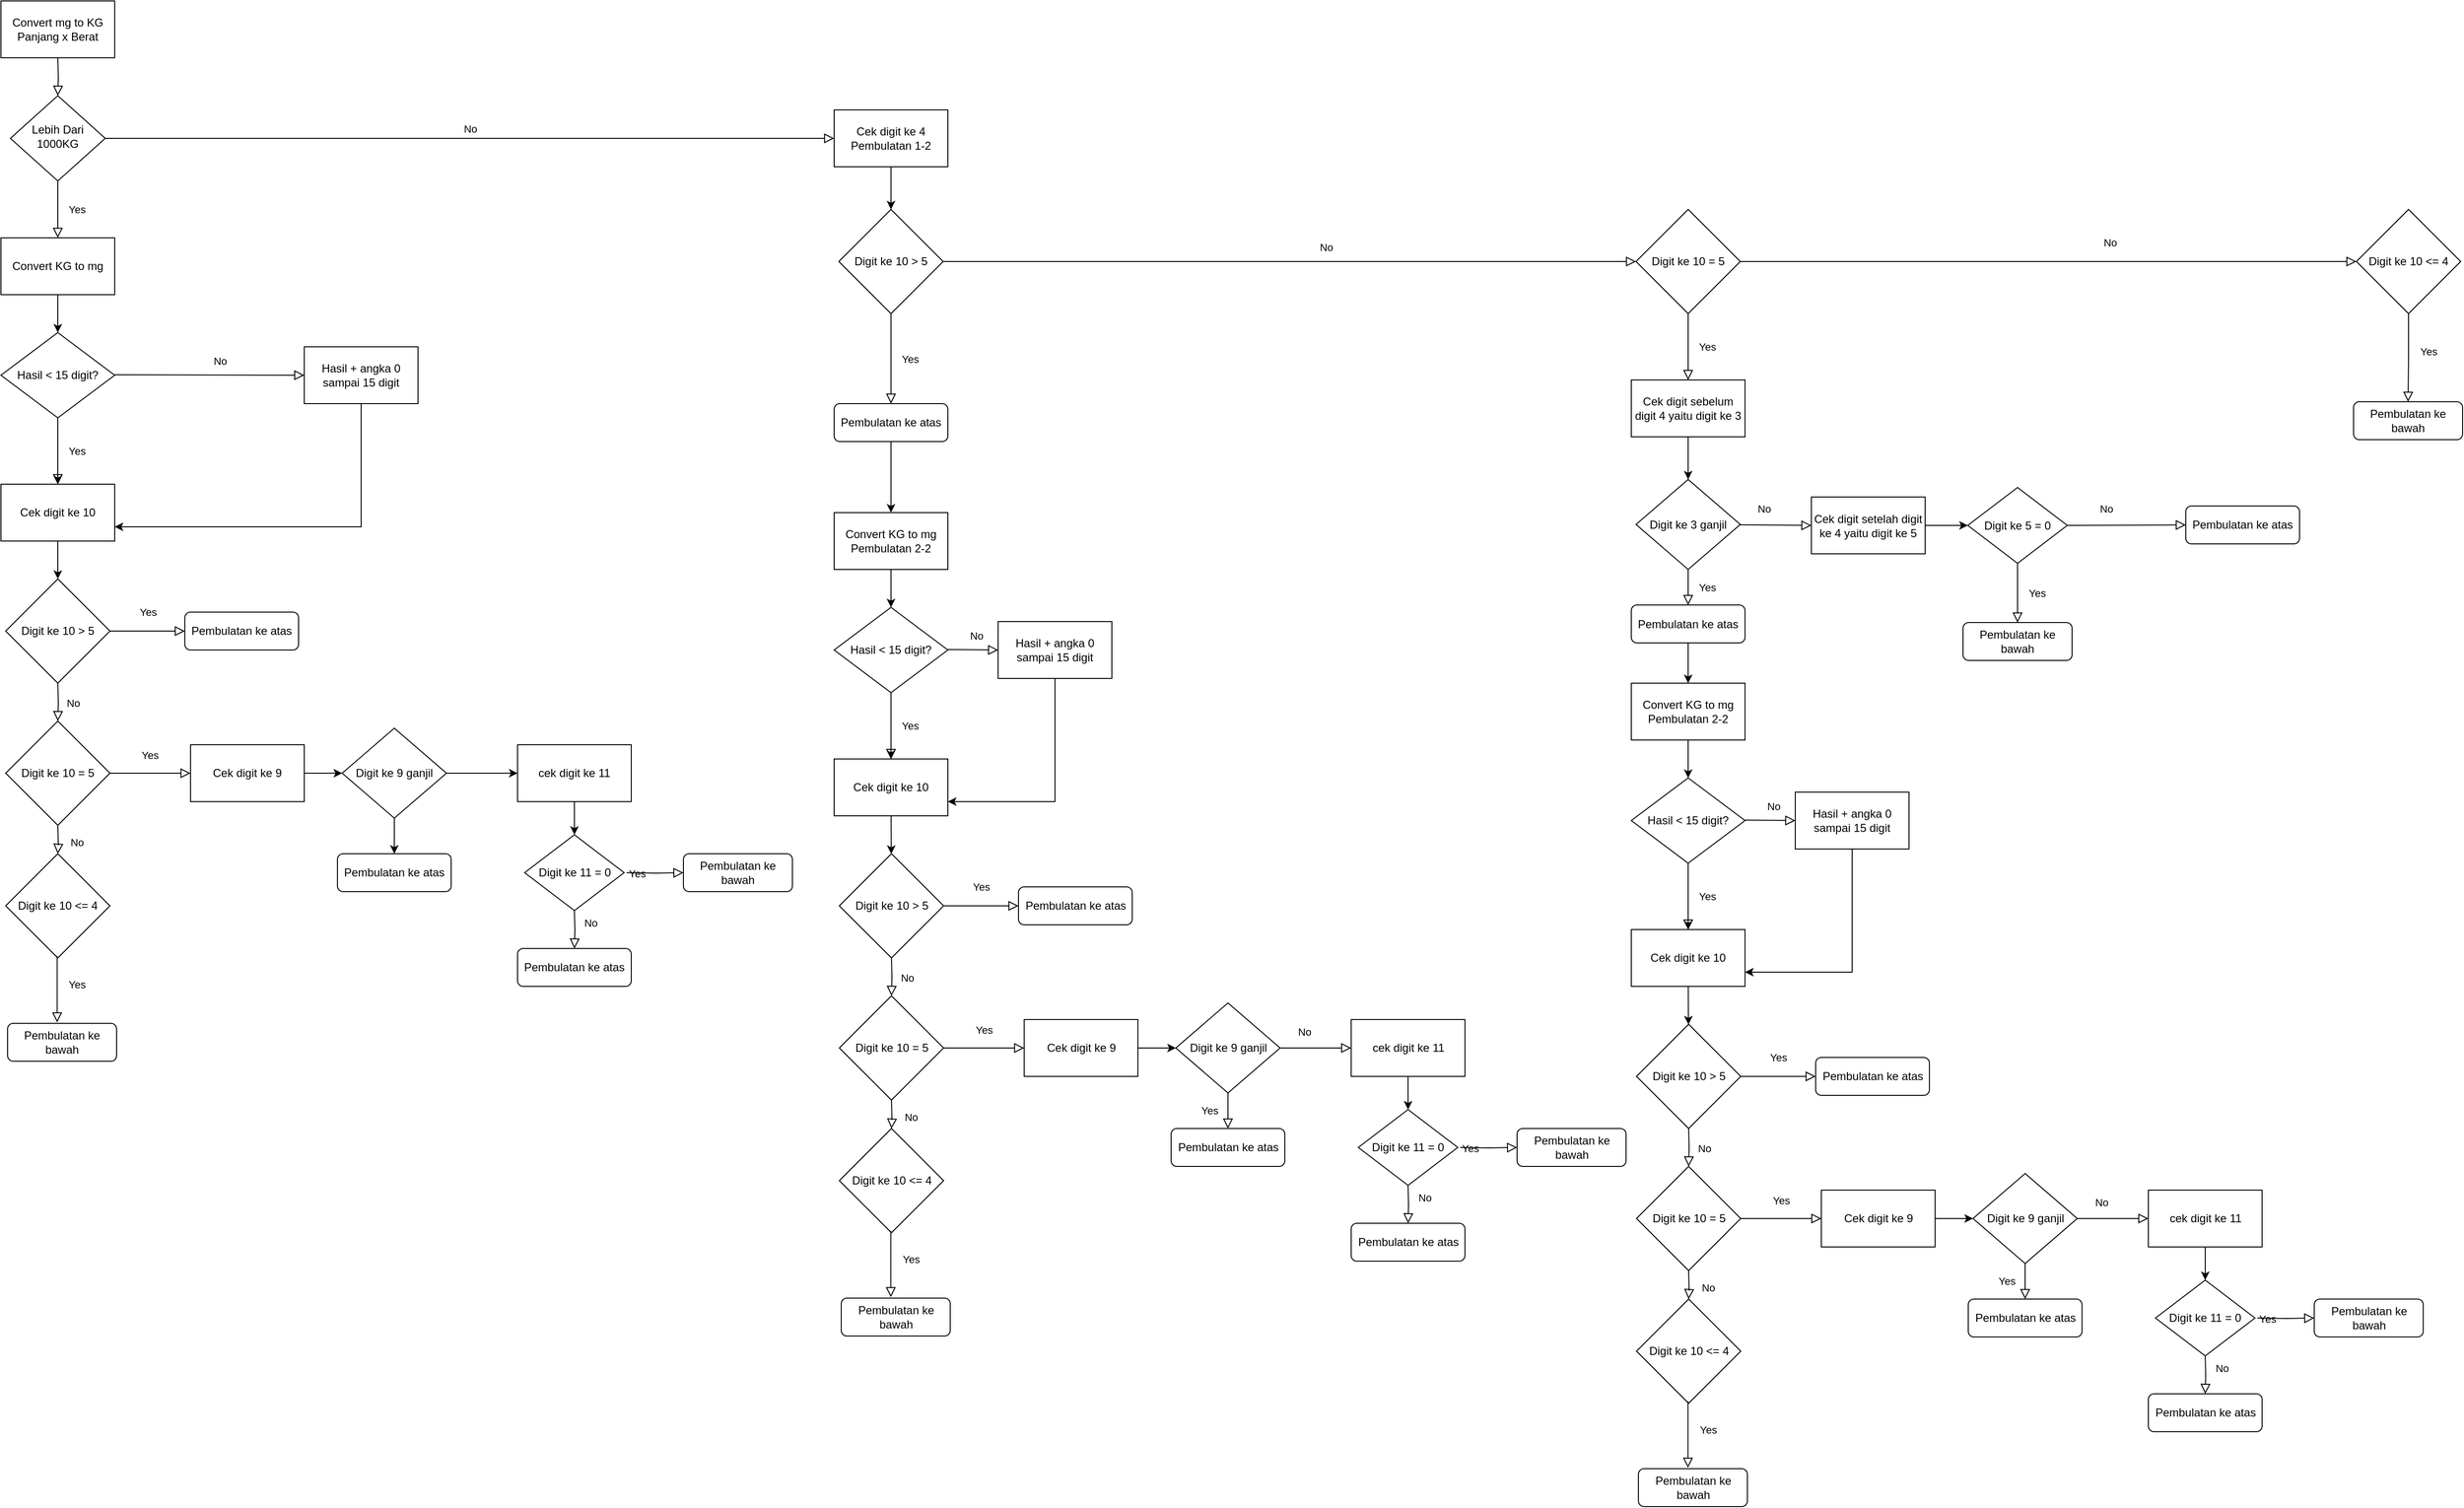 <mxfile version="20.8.3" type="github">
  <diagram id="C5RBs43oDa-KdzZeNtuy" name="Page-1">
    <mxGraphModel dx="1767" dy="686" grid="1" gridSize="10" guides="1" tooltips="1" connect="1" arrows="1" fold="1" page="1" pageScale="1" pageWidth="827" pageHeight="1169" math="0" shadow="0">
      <root>
        <mxCell id="WIyWlLk6GJQsqaUBKTNV-0" />
        <mxCell id="WIyWlLk6GJQsqaUBKTNV-1" parent="WIyWlLk6GJQsqaUBKTNV-0" />
        <mxCell id="WIyWlLk6GJQsqaUBKTNV-2" value="" style="rounded=0;html=1;jettySize=auto;orthogonalLoop=1;fontSize=11;endArrow=block;endFill=0;endSize=8;strokeWidth=1;shadow=0;labelBackgroundColor=none;edgeStyle=orthogonalEdgeStyle;" parent="WIyWlLk6GJQsqaUBKTNV-1" target="WIyWlLk6GJQsqaUBKTNV-6" edge="1">
          <mxGeometry relative="1" as="geometry">
            <mxPoint x="60" y="140" as="sourcePoint" />
          </mxGeometry>
        </mxCell>
        <mxCell id="WIyWlLk6GJQsqaUBKTNV-4" value="Yes" style="rounded=0;html=1;jettySize=auto;orthogonalLoop=1;fontSize=11;endArrow=block;endFill=0;endSize=8;strokeWidth=1;shadow=0;labelBackgroundColor=none;edgeStyle=orthogonalEdgeStyle;" parent="WIyWlLk6GJQsqaUBKTNV-1" source="WIyWlLk6GJQsqaUBKTNV-6" edge="1">
          <mxGeometry y="20" relative="1" as="geometry">
            <mxPoint as="offset" />
            <mxPoint x="60" y="330" as="targetPoint" />
          </mxGeometry>
        </mxCell>
        <mxCell id="WIyWlLk6GJQsqaUBKTNV-5" value="No" style="edgeStyle=orthogonalEdgeStyle;rounded=0;html=1;jettySize=auto;orthogonalLoop=1;fontSize=11;endArrow=block;endFill=0;endSize=8;strokeWidth=1;shadow=0;labelBackgroundColor=none;entryX=0;entryY=0.5;entryDx=0;entryDy=0;" parent="WIyWlLk6GJQsqaUBKTNV-1" source="WIyWlLk6GJQsqaUBKTNV-6" target="S4tk1vwkPnhRa-5dBJaB-56" edge="1">
          <mxGeometry y="10" relative="1" as="geometry">
            <mxPoint as="offset" />
            <mxPoint x="740" y="225" as="targetPoint" />
          </mxGeometry>
        </mxCell>
        <mxCell id="WIyWlLk6GJQsqaUBKTNV-6" value="Lebih Dari 1000KG&lt;br&gt;" style="rhombus;whiteSpace=wrap;html=1;shadow=0;fontFamily=Helvetica;fontSize=12;align=center;strokeWidth=1;spacing=6;spacingTop=-4;" parent="WIyWlLk6GJQsqaUBKTNV-1" vertex="1">
          <mxGeometry x="10" y="180" width="100" height="90" as="geometry" />
        </mxCell>
        <mxCell id="S4tk1vwkPnhRa-5dBJaB-2" value="Convert mg to KG Panjang x Berat" style="rounded=0;whiteSpace=wrap;html=1;" vertex="1" parent="WIyWlLk6GJQsqaUBKTNV-1">
          <mxGeometry y="80" width="120" height="60" as="geometry" />
        </mxCell>
        <mxCell id="S4tk1vwkPnhRa-5dBJaB-7" style="edgeStyle=orthogonalEdgeStyle;rounded=0;orthogonalLoop=1;jettySize=auto;html=1;entryX=0.5;entryY=0;entryDx=0;entryDy=0;" edge="1" parent="WIyWlLk6GJQsqaUBKTNV-1" source="S4tk1vwkPnhRa-5dBJaB-3" target="S4tk1vwkPnhRa-5dBJaB-4">
          <mxGeometry relative="1" as="geometry" />
        </mxCell>
        <mxCell id="S4tk1vwkPnhRa-5dBJaB-3" value="Convert KG to mg" style="rounded=0;whiteSpace=wrap;html=1;" vertex="1" parent="WIyWlLk6GJQsqaUBKTNV-1">
          <mxGeometry y="330" width="120" height="60" as="geometry" />
        </mxCell>
        <mxCell id="S4tk1vwkPnhRa-5dBJaB-9" style="edgeStyle=orthogonalEdgeStyle;rounded=0;orthogonalLoop=1;jettySize=auto;html=1;" edge="1" parent="WIyWlLk6GJQsqaUBKTNV-1" source="S4tk1vwkPnhRa-5dBJaB-4">
          <mxGeometry relative="1" as="geometry">
            <mxPoint x="60" y="590" as="targetPoint" />
          </mxGeometry>
        </mxCell>
        <mxCell id="S4tk1vwkPnhRa-5dBJaB-4" value="Hasil &amp;lt; 15 digit?" style="rhombus;whiteSpace=wrap;html=1;" vertex="1" parent="WIyWlLk6GJQsqaUBKTNV-1">
          <mxGeometry y="430" width="120" height="90" as="geometry" />
        </mxCell>
        <mxCell id="S4tk1vwkPnhRa-5dBJaB-12" style="edgeStyle=orthogonalEdgeStyle;rounded=0;orthogonalLoop=1;jettySize=auto;html=1;entryX=1;entryY=0.75;entryDx=0;entryDy=0;" edge="1" parent="WIyWlLk6GJQsqaUBKTNV-1" source="S4tk1vwkPnhRa-5dBJaB-10" target="S4tk1vwkPnhRa-5dBJaB-11">
          <mxGeometry relative="1" as="geometry">
            <Array as="points">
              <mxPoint x="380" y="635" />
            </Array>
          </mxGeometry>
        </mxCell>
        <mxCell id="S4tk1vwkPnhRa-5dBJaB-10" value="Hasil + angka 0 sampai 15 digit" style="rounded=0;whiteSpace=wrap;html=1;" vertex="1" parent="WIyWlLk6GJQsqaUBKTNV-1">
          <mxGeometry x="320" y="445" width="120" height="60" as="geometry" />
        </mxCell>
        <mxCell id="S4tk1vwkPnhRa-5dBJaB-20" style="edgeStyle=orthogonalEdgeStyle;rounded=0;orthogonalLoop=1;jettySize=auto;html=1;" edge="1" parent="WIyWlLk6GJQsqaUBKTNV-1" source="S4tk1vwkPnhRa-5dBJaB-11" target="S4tk1vwkPnhRa-5dBJaB-18">
          <mxGeometry relative="1" as="geometry" />
        </mxCell>
        <mxCell id="S4tk1vwkPnhRa-5dBJaB-11" value="Cek digit ke 10" style="rounded=0;whiteSpace=wrap;html=1;" vertex="1" parent="WIyWlLk6GJQsqaUBKTNV-1">
          <mxGeometry y="590" width="120" height="60" as="geometry" />
        </mxCell>
        <mxCell id="S4tk1vwkPnhRa-5dBJaB-14" value="No" style="edgeStyle=orthogonalEdgeStyle;rounded=0;html=1;jettySize=auto;orthogonalLoop=1;fontSize=11;endArrow=block;endFill=0;endSize=8;strokeWidth=1;shadow=0;labelBackgroundColor=none;entryX=0;entryY=0.5;entryDx=0;entryDy=0;" edge="1" parent="WIyWlLk6GJQsqaUBKTNV-1" target="S4tk1vwkPnhRa-5dBJaB-10">
          <mxGeometry x="0.102" y="15" relative="1" as="geometry">
            <mxPoint x="1" as="offset" />
            <mxPoint x="120" y="474.5" as="sourcePoint" />
            <mxPoint x="310" y="474.5" as="targetPoint" />
          </mxGeometry>
        </mxCell>
        <mxCell id="S4tk1vwkPnhRa-5dBJaB-15" value="Yes" style="rounded=0;html=1;jettySize=auto;orthogonalLoop=1;fontSize=11;endArrow=block;endFill=0;endSize=8;strokeWidth=1;shadow=0;labelBackgroundColor=none;edgeStyle=orthogonalEdgeStyle;" edge="1" parent="WIyWlLk6GJQsqaUBKTNV-1" source="S4tk1vwkPnhRa-5dBJaB-4" target="S4tk1vwkPnhRa-5dBJaB-11">
          <mxGeometry y="20" relative="1" as="geometry">
            <mxPoint as="offset" />
            <mxPoint x="70" y="280" as="sourcePoint" />
            <mxPoint x="70" y="340" as="targetPoint" />
          </mxGeometry>
        </mxCell>
        <mxCell id="S4tk1vwkPnhRa-5dBJaB-17" value="Digit ke 10 = 5" style="rhombus;whiteSpace=wrap;html=1;" vertex="1" parent="WIyWlLk6GJQsqaUBKTNV-1">
          <mxGeometry x="5" y="840" width="110" height="110" as="geometry" />
        </mxCell>
        <mxCell id="S4tk1vwkPnhRa-5dBJaB-18" value="Digit ke 10 &amp;gt; 5" style="rhombus;whiteSpace=wrap;html=1;" vertex="1" parent="WIyWlLk6GJQsqaUBKTNV-1">
          <mxGeometry x="5" y="690" width="110" height="110" as="geometry" />
        </mxCell>
        <mxCell id="S4tk1vwkPnhRa-5dBJaB-19" value="&lt;span style=&quot;font-weight: 400;&quot;&gt;Digit ke 10 &amp;lt;= 4&lt;/span&gt;" style="rhombus;whiteSpace=wrap;html=1;fontStyle=1" vertex="1" parent="WIyWlLk6GJQsqaUBKTNV-1">
          <mxGeometry x="5" y="980" width="110" height="110" as="geometry" />
        </mxCell>
        <mxCell id="S4tk1vwkPnhRa-5dBJaB-28" value="No" style="edgeStyle=orthogonalEdgeStyle;rounded=0;html=1;jettySize=auto;orthogonalLoop=1;fontSize=11;endArrow=block;endFill=0;endSize=8;strokeWidth=1;shadow=0;labelBackgroundColor=none;" edge="1" parent="WIyWlLk6GJQsqaUBKTNV-1" target="S4tk1vwkPnhRa-5dBJaB-17">
          <mxGeometry x="0.102" y="15" relative="1" as="geometry">
            <mxPoint x="1" as="offset" />
            <mxPoint x="60" y="799.5" as="sourcePoint" />
            <mxPoint x="260" y="800" as="targetPoint" />
          </mxGeometry>
        </mxCell>
        <mxCell id="S4tk1vwkPnhRa-5dBJaB-29" value="No" style="edgeStyle=orthogonalEdgeStyle;rounded=0;html=1;jettySize=auto;orthogonalLoop=1;fontSize=11;endArrow=block;endFill=0;endSize=8;strokeWidth=1;shadow=0;labelBackgroundColor=none;" edge="1" parent="WIyWlLk6GJQsqaUBKTNV-1" target="S4tk1vwkPnhRa-5dBJaB-19">
          <mxGeometry x="0.2" y="20" relative="1" as="geometry">
            <mxPoint as="offset" />
            <mxPoint x="60" y="950" as="sourcePoint" />
            <mxPoint x="70" y="850" as="targetPoint" />
          </mxGeometry>
        </mxCell>
        <mxCell id="S4tk1vwkPnhRa-5dBJaB-30" value="Yes" style="rounded=0;html=1;jettySize=auto;orthogonalLoop=1;fontSize=11;endArrow=block;endFill=0;endSize=8;strokeWidth=1;shadow=0;labelBackgroundColor=none;edgeStyle=orthogonalEdgeStyle;exitX=1;exitY=0.5;exitDx=0;exitDy=0;entryX=0;entryY=0.5;entryDx=0;entryDy=0;" edge="1" parent="WIyWlLk6GJQsqaUBKTNV-1" source="S4tk1vwkPnhRa-5dBJaB-18" target="S4tk1vwkPnhRa-5dBJaB-31">
          <mxGeometry y="20" relative="1" as="geometry">
            <mxPoint as="offset" />
            <mxPoint x="120" y="560" as="sourcePoint" />
            <mxPoint x="190" y="745" as="targetPoint" />
          </mxGeometry>
        </mxCell>
        <mxCell id="S4tk1vwkPnhRa-5dBJaB-31" value="Pembulatan ke atas" style="rounded=1;whiteSpace=wrap;html=1;fontSize=12;glass=0;strokeWidth=1;shadow=0;" vertex="1" parent="WIyWlLk6GJQsqaUBKTNV-1">
          <mxGeometry x="194" y="725" width="120" height="40" as="geometry" />
        </mxCell>
        <mxCell id="S4tk1vwkPnhRa-5dBJaB-33" value="Yes" style="rounded=0;html=1;jettySize=auto;orthogonalLoop=1;fontSize=11;endArrow=block;endFill=0;endSize=8;strokeWidth=1;shadow=0;labelBackgroundColor=none;edgeStyle=orthogonalEdgeStyle;exitX=1;exitY=0.5;exitDx=0;exitDy=0;" edge="1" parent="WIyWlLk6GJQsqaUBKTNV-1" source="S4tk1vwkPnhRa-5dBJaB-17">
          <mxGeometry y="20" relative="1" as="geometry">
            <mxPoint as="offset" />
            <mxPoint x="125" y="755" as="sourcePoint" />
            <mxPoint x="200" y="895" as="targetPoint" />
          </mxGeometry>
        </mxCell>
        <mxCell id="S4tk1vwkPnhRa-5dBJaB-37" value="" style="edgeStyle=orthogonalEdgeStyle;curved=1;orthogonalLoop=1;jettySize=auto;html=1;strokeColor=default;" edge="1" parent="WIyWlLk6GJQsqaUBKTNV-1" source="S4tk1vwkPnhRa-5dBJaB-34" target="S4tk1vwkPnhRa-5dBJaB-35">
          <mxGeometry relative="1" as="geometry" />
        </mxCell>
        <mxCell id="S4tk1vwkPnhRa-5dBJaB-34" value="Cek digit ke 9" style="rounded=0;whiteSpace=wrap;html=1;" vertex="1" parent="WIyWlLk6GJQsqaUBKTNV-1">
          <mxGeometry x="200" y="865" width="120" height="60" as="geometry" />
        </mxCell>
        <mxCell id="S4tk1vwkPnhRa-5dBJaB-41" style="edgeStyle=orthogonalEdgeStyle;curved=1;orthogonalLoop=1;jettySize=auto;html=1;entryX=0.5;entryY=0;entryDx=0;entryDy=0;strokeColor=default;" edge="1" parent="WIyWlLk6GJQsqaUBKTNV-1" source="S4tk1vwkPnhRa-5dBJaB-35" target="S4tk1vwkPnhRa-5dBJaB-39">
          <mxGeometry relative="1" as="geometry" />
        </mxCell>
        <mxCell id="S4tk1vwkPnhRa-5dBJaB-43" value="" style="edgeStyle=orthogonalEdgeStyle;curved=1;orthogonalLoop=1;jettySize=auto;html=1;strokeColor=default;" edge="1" parent="WIyWlLk6GJQsqaUBKTNV-1" source="S4tk1vwkPnhRa-5dBJaB-35" target="S4tk1vwkPnhRa-5dBJaB-42">
          <mxGeometry relative="1" as="geometry" />
        </mxCell>
        <mxCell id="S4tk1vwkPnhRa-5dBJaB-35" value="Digit ke 9 ganjil" style="rhombus;whiteSpace=wrap;html=1;rounded=0;" vertex="1" parent="WIyWlLk6GJQsqaUBKTNV-1">
          <mxGeometry x="360" y="847.5" width="110" height="95" as="geometry" />
        </mxCell>
        <mxCell id="S4tk1vwkPnhRa-5dBJaB-39" value="Pembulatan ke atas" style="rounded=1;whiteSpace=wrap;html=1;fontSize=12;glass=0;strokeWidth=1;shadow=0;" vertex="1" parent="WIyWlLk6GJQsqaUBKTNV-1">
          <mxGeometry x="355" y="980" width="120" height="40" as="geometry" />
        </mxCell>
        <mxCell id="S4tk1vwkPnhRa-5dBJaB-45" value="" style="edgeStyle=orthogonalEdgeStyle;curved=1;orthogonalLoop=1;jettySize=auto;html=1;strokeColor=default;" edge="1" parent="WIyWlLk6GJQsqaUBKTNV-1" source="S4tk1vwkPnhRa-5dBJaB-42" target="S4tk1vwkPnhRa-5dBJaB-44">
          <mxGeometry relative="1" as="geometry" />
        </mxCell>
        <mxCell id="S4tk1vwkPnhRa-5dBJaB-42" value="cek digit ke 11" style="whiteSpace=wrap;html=1;rounded=0;" vertex="1" parent="WIyWlLk6GJQsqaUBKTNV-1">
          <mxGeometry x="545" y="865" width="120" height="60" as="geometry" />
        </mxCell>
        <mxCell id="S4tk1vwkPnhRa-5dBJaB-44" value="Digit ke 11 = 0" style="rhombus;whiteSpace=wrap;html=1;rounded=0;direction=south;" vertex="1" parent="WIyWlLk6GJQsqaUBKTNV-1">
          <mxGeometry x="552.5" y="960" width="105" height="80" as="geometry" />
        </mxCell>
        <mxCell id="S4tk1vwkPnhRa-5dBJaB-46" value="Pembulatan ke atas" style="rounded=1;whiteSpace=wrap;html=1;fontSize=12;glass=0;strokeWidth=1;shadow=0;" vertex="1" parent="WIyWlLk6GJQsqaUBKTNV-1">
          <mxGeometry x="545" y="1080" width="120" height="40" as="geometry" />
        </mxCell>
        <mxCell id="S4tk1vwkPnhRa-5dBJaB-48" value="Pembulatan ke bawah" style="rounded=1;whiteSpace=wrap;html=1;fontSize=12;glass=0;strokeWidth=1;shadow=0;" vertex="1" parent="WIyWlLk6GJQsqaUBKTNV-1">
          <mxGeometry x="720" y="980" width="115" height="40" as="geometry" />
        </mxCell>
        <mxCell id="S4tk1vwkPnhRa-5dBJaB-49" value="Yes" style="rounded=0;html=1;jettySize=auto;orthogonalLoop=1;fontSize=11;endArrow=block;endFill=0;endSize=8;strokeWidth=1;shadow=0;labelBackgroundColor=none;edgeStyle=orthogonalEdgeStyle;entryX=0;entryY=0.5;entryDx=0;entryDy=0;" edge="1" parent="WIyWlLk6GJQsqaUBKTNV-1" target="S4tk1vwkPnhRa-5dBJaB-48">
          <mxGeometry y="20" relative="1" as="geometry">
            <mxPoint as="offset" />
            <mxPoint x="660" y="1000" as="sourcePoint" />
            <mxPoint x="210.0" y="905" as="targetPoint" />
          </mxGeometry>
        </mxCell>
        <mxCell id="S4tk1vwkPnhRa-5dBJaB-51" value="No" style="edgeStyle=orthogonalEdgeStyle;rounded=0;html=1;jettySize=auto;orthogonalLoop=1;fontSize=11;endArrow=block;endFill=0;endSize=8;strokeWidth=1;shadow=0;labelBackgroundColor=none;entryX=0.5;entryY=0;entryDx=0;entryDy=0;" edge="1" parent="WIyWlLk6GJQsqaUBKTNV-1" target="S4tk1vwkPnhRa-5dBJaB-46">
          <mxGeometry x="-0.333" y="17" relative="1" as="geometry">
            <mxPoint as="offset" />
            <mxPoint x="605" y="1040" as="sourcePoint" />
            <mxPoint x="123" y="990" as="targetPoint" />
          </mxGeometry>
        </mxCell>
        <mxCell id="S4tk1vwkPnhRa-5dBJaB-52" value="Pembulatan ke bawah" style="rounded=1;whiteSpace=wrap;html=1;fontSize=12;glass=0;strokeWidth=1;shadow=0;" vertex="1" parent="WIyWlLk6GJQsqaUBKTNV-1">
          <mxGeometry x="7" y="1159" width="115" height="40" as="geometry" />
        </mxCell>
        <mxCell id="S4tk1vwkPnhRa-5dBJaB-53" value="Yes" style="rounded=0;html=1;jettySize=auto;orthogonalLoop=1;fontSize=11;endArrow=block;endFill=0;endSize=8;strokeWidth=1;shadow=0;labelBackgroundColor=none;edgeStyle=orthogonalEdgeStyle;" edge="1" parent="WIyWlLk6GJQsqaUBKTNV-1">
          <mxGeometry x="-0.143" y="21" relative="1" as="geometry">
            <mxPoint as="offset" />
            <mxPoint x="59.29" y="1088" as="sourcePoint" />
            <mxPoint x="59.29" y="1158" as="targetPoint" />
          </mxGeometry>
        </mxCell>
        <mxCell id="S4tk1vwkPnhRa-5dBJaB-80" value="" style="edgeStyle=orthogonalEdgeStyle;curved=1;orthogonalLoop=1;jettySize=auto;html=1;strokeColor=default;" edge="1" parent="WIyWlLk6GJQsqaUBKTNV-1" source="S4tk1vwkPnhRa-5dBJaB-56" target="S4tk1vwkPnhRa-5dBJaB-77">
          <mxGeometry relative="1" as="geometry" />
        </mxCell>
        <mxCell id="S4tk1vwkPnhRa-5dBJaB-56" value="Cek digit ke 4&lt;br&gt;Pembulatan 1-2" style="rounded=0;whiteSpace=wrap;html=1;" vertex="1" parent="WIyWlLk6GJQsqaUBKTNV-1">
          <mxGeometry x="879" y="195" width="120" height="60" as="geometry" />
        </mxCell>
        <mxCell id="S4tk1vwkPnhRa-5dBJaB-57" value="No" style="rounded=0;html=1;jettySize=auto;orthogonalLoop=1;fontSize=11;endArrow=block;endFill=0;endSize=8;strokeWidth=1;shadow=0;labelBackgroundColor=none;exitX=1;exitY=0.5;exitDx=0;exitDy=0;" edge="1" parent="WIyWlLk6GJQsqaUBKTNV-1" source="S4tk1vwkPnhRa-5dBJaB-77" target="S4tk1vwkPnhRa-5dBJaB-76">
          <mxGeometry x="0.102" y="15" relative="1" as="geometry">
            <mxPoint x="1" as="offset" />
            <mxPoint x="939.71" y="404.5" as="sourcePoint" />
            <mxPoint x="1292" y="270" as="targetPoint" />
          </mxGeometry>
        </mxCell>
        <mxCell id="S4tk1vwkPnhRa-5dBJaB-58" value="No" style="rounded=0;html=1;jettySize=auto;orthogonalLoop=1;fontSize=11;endArrow=block;endFill=0;endSize=8;strokeWidth=1;shadow=0;labelBackgroundColor=none;exitX=1;exitY=0.5;exitDx=0;exitDy=0;entryX=0;entryY=0.5;entryDx=0;entryDy=0;" edge="1" parent="WIyWlLk6GJQsqaUBKTNV-1" source="S4tk1vwkPnhRa-5dBJaB-76" target="S4tk1vwkPnhRa-5dBJaB-78">
          <mxGeometry x="0.2" y="20" relative="1" as="geometry">
            <mxPoint as="offset" />
            <mxPoint x="1780.71" y="405" as="sourcePoint" />
            <mxPoint x="2215" y="70" as="targetPoint" />
          </mxGeometry>
        </mxCell>
        <mxCell id="S4tk1vwkPnhRa-5dBJaB-59" value="Yes" style="rounded=0;html=1;jettySize=auto;orthogonalLoop=1;fontSize=11;endArrow=block;endFill=0;endSize=8;strokeWidth=1;shadow=0;labelBackgroundColor=none;exitX=0.5;exitY=1;exitDx=0;exitDy=0;" edge="1" parent="WIyWlLk6GJQsqaUBKTNV-1" target="S4tk1vwkPnhRa-5dBJaB-60" source="S4tk1vwkPnhRa-5dBJaB-77">
          <mxGeometry y="20" relative="1" as="geometry">
            <mxPoint as="offset" />
            <mxPoint x="994.71" y="355" as="sourcePoint" />
            <mxPoint x="882" y="525" as="targetPoint" />
          </mxGeometry>
        </mxCell>
        <mxCell id="S4tk1vwkPnhRa-5dBJaB-82" value="" style="orthogonalLoop=1;jettySize=auto;html=1;strokeColor=default;entryX=0.5;entryY=0;entryDx=0;entryDy=0;" edge="1" parent="WIyWlLk6GJQsqaUBKTNV-1" source="S4tk1vwkPnhRa-5dBJaB-60" target="S4tk1vwkPnhRa-5dBJaB-85">
          <mxGeometry relative="1" as="geometry">
            <mxPoint x="1083.14" y="480.5" as="targetPoint" />
          </mxGeometry>
        </mxCell>
        <mxCell id="S4tk1vwkPnhRa-5dBJaB-60" value="Pembulatan ke atas" style="rounded=1;whiteSpace=wrap;html=1;fontSize=12;glass=0;strokeWidth=1;shadow=0;" vertex="1" parent="WIyWlLk6GJQsqaUBKTNV-1">
          <mxGeometry x="879" y="505" width="120" height="40" as="geometry" />
        </mxCell>
        <mxCell id="S4tk1vwkPnhRa-5dBJaB-61" value="Yes" style="rounded=0;html=1;jettySize=auto;orthogonalLoop=1;fontSize=11;endArrow=block;endFill=0;endSize=8;strokeWidth=1;shadow=0;labelBackgroundColor=none;edgeStyle=orthogonalEdgeStyle;exitX=0.5;exitY=1;exitDx=0;exitDy=0;entryX=0.5;entryY=0;entryDx=0;entryDy=0;" edge="1" parent="WIyWlLk6GJQsqaUBKTNV-1" source="S4tk1vwkPnhRa-5dBJaB-76" target="S4tk1vwkPnhRa-5dBJaB-63">
          <mxGeometry y="20" relative="1" as="geometry">
            <mxPoint as="offset" />
            <mxPoint x="1835.71" y="355" as="sourcePoint" />
            <mxPoint x="1920.71" y="355" as="targetPoint" />
          </mxGeometry>
        </mxCell>
        <mxCell id="S4tk1vwkPnhRa-5dBJaB-62" value="" style="edgeStyle=orthogonalEdgeStyle;curved=1;orthogonalLoop=1;jettySize=auto;html=1;strokeColor=default;" edge="1" parent="WIyWlLk6GJQsqaUBKTNV-1" source="S4tk1vwkPnhRa-5dBJaB-63" target="S4tk1vwkPnhRa-5dBJaB-66">
          <mxGeometry relative="1" as="geometry" />
        </mxCell>
        <mxCell id="S4tk1vwkPnhRa-5dBJaB-63" value="Cek digit sebelum digit 4 yaitu digit ke 3" style="rounded=0;whiteSpace=wrap;html=1;" vertex="1" parent="WIyWlLk6GJQsqaUBKTNV-1">
          <mxGeometry x="1720" y="480" width="120" height="60" as="geometry" />
        </mxCell>
        <mxCell id="S4tk1vwkPnhRa-5dBJaB-66" value="Digit ke 3 ganjil" style="rhombus;whiteSpace=wrap;html=1;rounded=0;" vertex="1" parent="WIyWlLk6GJQsqaUBKTNV-1">
          <mxGeometry x="1725" y="585" width="110" height="95" as="geometry" />
        </mxCell>
        <mxCell id="S4tk1vwkPnhRa-5dBJaB-155" value="" style="edgeStyle=none;orthogonalLoop=1;jettySize=auto;html=1;strokeColor=default;" edge="1" parent="WIyWlLk6GJQsqaUBKTNV-1" source="S4tk1vwkPnhRa-5dBJaB-67" target="S4tk1vwkPnhRa-5dBJaB-123">
          <mxGeometry relative="1" as="geometry" />
        </mxCell>
        <mxCell id="S4tk1vwkPnhRa-5dBJaB-67" value="Pembulatan ke atas" style="rounded=1;whiteSpace=wrap;html=1;fontSize=12;glass=0;strokeWidth=1;shadow=0;" vertex="1" parent="WIyWlLk6GJQsqaUBKTNV-1">
          <mxGeometry x="1720" y="717.5" width="120" height="40" as="geometry" />
        </mxCell>
        <mxCell id="S4tk1vwkPnhRa-5dBJaB-68" value="" style="edgeStyle=orthogonalEdgeStyle;curved=1;orthogonalLoop=1;jettySize=auto;html=1;strokeColor=default;" edge="1" parent="WIyWlLk6GJQsqaUBKTNV-1" source="S4tk1vwkPnhRa-5dBJaB-69" target="S4tk1vwkPnhRa-5dBJaB-70">
          <mxGeometry relative="1" as="geometry" />
        </mxCell>
        <mxCell id="S4tk1vwkPnhRa-5dBJaB-69" value="Cek digit setelah digit ke 4 yaitu digit ke 5" style="whiteSpace=wrap;html=1;rounded=0;" vertex="1" parent="WIyWlLk6GJQsqaUBKTNV-1">
          <mxGeometry x="1910" y="603.5" width="120" height="60" as="geometry" />
        </mxCell>
        <mxCell id="S4tk1vwkPnhRa-5dBJaB-70" value="Digit ke 5 = 0" style="rhombus;whiteSpace=wrap;html=1;rounded=0;direction=south;" vertex="1" parent="WIyWlLk6GJQsqaUBKTNV-1">
          <mxGeometry x="2075" y="593.5" width="105" height="80" as="geometry" />
        </mxCell>
        <mxCell id="S4tk1vwkPnhRa-5dBJaB-71" value="Pembulatan ke atas" style="rounded=1;whiteSpace=wrap;html=1;fontSize=12;glass=0;strokeWidth=1;shadow=0;" vertex="1" parent="WIyWlLk6GJQsqaUBKTNV-1">
          <mxGeometry x="2305" y="613" width="120" height="40" as="geometry" />
        </mxCell>
        <mxCell id="S4tk1vwkPnhRa-5dBJaB-72" value="Pembulatan ke bawah" style="rounded=1;whiteSpace=wrap;html=1;fontSize=12;glass=0;strokeWidth=1;shadow=0;" vertex="1" parent="WIyWlLk6GJQsqaUBKTNV-1">
          <mxGeometry x="2070" y="736" width="115" height="40" as="geometry" />
        </mxCell>
        <mxCell id="S4tk1vwkPnhRa-5dBJaB-73" value="Yes" style="rounded=0;html=1;jettySize=auto;orthogonalLoop=1;fontSize=11;endArrow=block;endFill=0;endSize=8;strokeWidth=1;shadow=0;labelBackgroundColor=none;exitX=1;exitY=0.5;exitDx=0;exitDy=0;" edge="1" parent="WIyWlLk6GJQsqaUBKTNV-1" target="S4tk1vwkPnhRa-5dBJaB-72" source="S4tk1vwkPnhRa-5dBJaB-70">
          <mxGeometry y="20" relative="1" as="geometry">
            <mxPoint as="offset" />
            <mxPoint x="2185" y="631" as="sourcePoint" />
            <mxPoint x="2075" y="756" as="targetPoint" />
          </mxGeometry>
        </mxCell>
        <mxCell id="S4tk1vwkPnhRa-5dBJaB-74" value="No" style="rounded=0;html=1;jettySize=auto;orthogonalLoop=1;fontSize=11;endArrow=block;endFill=0;endSize=8;strokeWidth=1;shadow=0;labelBackgroundColor=none;entryX=0;entryY=0.5;entryDx=0;entryDy=0;exitX=0.5;exitY=0;exitDx=0;exitDy=0;" edge="1" parent="WIyWlLk6GJQsqaUBKTNV-1" target="S4tk1vwkPnhRa-5dBJaB-71" source="S4tk1vwkPnhRa-5dBJaB-70">
          <mxGeometry x="-0.333" y="17" relative="1" as="geometry">
            <mxPoint as="offset" />
            <mxPoint x="2185" y="631" as="sourcePoint" />
            <mxPoint x="2365" y="621" as="targetPoint" />
          </mxGeometry>
        </mxCell>
        <mxCell id="S4tk1vwkPnhRa-5dBJaB-75" value="Yes" style="rounded=0;html=1;jettySize=auto;orthogonalLoop=1;fontSize=11;endArrow=block;endFill=0;endSize=8;strokeWidth=1;shadow=0;labelBackgroundColor=none;edgeStyle=orthogonalEdgeStyle;exitX=0.5;exitY=1;exitDx=0;exitDy=0;entryX=0.5;entryY=0;entryDx=0;entryDy=0;" edge="1" parent="WIyWlLk6GJQsqaUBKTNV-1" source="S4tk1vwkPnhRa-5dBJaB-78" target="S4tk1vwkPnhRa-5dBJaB-79">
          <mxGeometry x="-0.143" y="21" relative="1" as="geometry">
            <mxPoint as="offset" />
            <mxPoint x="2539.41" y="410" as="sourcePoint" />
            <mxPoint x="2539.41" y="480" as="targetPoint" />
          </mxGeometry>
        </mxCell>
        <mxCell id="S4tk1vwkPnhRa-5dBJaB-76" value="Digit ke 10 = 5" style="rhombus;whiteSpace=wrap;html=1;" vertex="1" parent="WIyWlLk6GJQsqaUBKTNV-1">
          <mxGeometry x="1725" y="300" width="110" height="110" as="geometry" />
        </mxCell>
        <mxCell id="S4tk1vwkPnhRa-5dBJaB-77" value="Digit ke 10 &amp;gt; 5" style="rhombus;whiteSpace=wrap;html=1;" vertex="1" parent="WIyWlLk6GJQsqaUBKTNV-1">
          <mxGeometry x="884" y="300" width="110" height="110" as="geometry" />
        </mxCell>
        <mxCell id="S4tk1vwkPnhRa-5dBJaB-78" value="&lt;span style=&quot;font-weight: 400;&quot;&gt;Digit ke 10 &amp;lt;= 4&lt;/span&gt;" style="rhombus;whiteSpace=wrap;html=1;fontStyle=1" vertex="1" parent="WIyWlLk6GJQsqaUBKTNV-1">
          <mxGeometry x="2485" y="300" width="110" height="110" as="geometry" />
        </mxCell>
        <mxCell id="S4tk1vwkPnhRa-5dBJaB-79" value="Pembulatan ke bawah" style="rounded=1;whiteSpace=wrap;html=1;fontSize=12;glass=0;strokeWidth=1;shadow=0;" vertex="1" parent="WIyWlLk6GJQsqaUBKTNV-1">
          <mxGeometry x="2482" y="503" width="115" height="40" as="geometry" />
        </mxCell>
        <mxCell id="S4tk1vwkPnhRa-5dBJaB-84" style="edgeStyle=orthogonalEdgeStyle;rounded=0;orthogonalLoop=1;jettySize=auto;html=1;entryX=0.5;entryY=0;entryDx=0;entryDy=0;" edge="1" parent="WIyWlLk6GJQsqaUBKTNV-1" source="S4tk1vwkPnhRa-5dBJaB-85" target="S4tk1vwkPnhRa-5dBJaB-87">
          <mxGeometry relative="1" as="geometry" />
        </mxCell>
        <mxCell id="S4tk1vwkPnhRa-5dBJaB-85" value="Convert KG to mg&lt;br&gt;Pembulatan 2-2" style="rounded=0;whiteSpace=wrap;html=1;" vertex="1" parent="WIyWlLk6GJQsqaUBKTNV-1">
          <mxGeometry x="879.0" y="620" width="120" height="60" as="geometry" />
        </mxCell>
        <mxCell id="S4tk1vwkPnhRa-5dBJaB-86" style="edgeStyle=orthogonalEdgeStyle;rounded=0;orthogonalLoop=1;jettySize=auto;html=1;" edge="1" parent="WIyWlLk6GJQsqaUBKTNV-1" source="S4tk1vwkPnhRa-5dBJaB-87">
          <mxGeometry relative="1" as="geometry">
            <mxPoint x="939.0" y="880" as="targetPoint" />
          </mxGeometry>
        </mxCell>
        <mxCell id="S4tk1vwkPnhRa-5dBJaB-87" value="Hasil &amp;lt; 15 digit?" style="rhombus;whiteSpace=wrap;html=1;" vertex="1" parent="WIyWlLk6GJQsqaUBKTNV-1">
          <mxGeometry x="879.0" y="720" width="120" height="90" as="geometry" />
        </mxCell>
        <mxCell id="S4tk1vwkPnhRa-5dBJaB-88" style="edgeStyle=orthogonalEdgeStyle;rounded=0;orthogonalLoop=1;jettySize=auto;html=1;entryX=1;entryY=0.75;entryDx=0;entryDy=0;" edge="1" parent="WIyWlLk6GJQsqaUBKTNV-1" source="S4tk1vwkPnhRa-5dBJaB-89" target="S4tk1vwkPnhRa-5dBJaB-90">
          <mxGeometry relative="1" as="geometry">
            <Array as="points">
              <mxPoint x="1112" y="925" />
            </Array>
          </mxGeometry>
        </mxCell>
        <mxCell id="S4tk1vwkPnhRa-5dBJaB-89" value="Hasil + angka 0 sampai 15 digit" style="rounded=0;whiteSpace=wrap;html=1;" vertex="1" parent="WIyWlLk6GJQsqaUBKTNV-1">
          <mxGeometry x="1052" y="735" width="120" height="60" as="geometry" />
        </mxCell>
        <mxCell id="S4tk1vwkPnhRa-5dBJaB-117" value="" style="edgeStyle=none;orthogonalLoop=1;jettySize=auto;html=1;strokeColor=default;" edge="1" parent="WIyWlLk6GJQsqaUBKTNV-1" source="S4tk1vwkPnhRa-5dBJaB-90" target="S4tk1vwkPnhRa-5dBJaB-95">
          <mxGeometry relative="1" as="geometry" />
        </mxCell>
        <mxCell id="S4tk1vwkPnhRa-5dBJaB-90" value="Cek digit ke 10" style="rounded=0;whiteSpace=wrap;html=1;" vertex="1" parent="WIyWlLk6GJQsqaUBKTNV-1">
          <mxGeometry x="879.0" y="880" width="120" height="60" as="geometry" />
        </mxCell>
        <mxCell id="S4tk1vwkPnhRa-5dBJaB-91" value="No" style="edgeStyle=orthogonalEdgeStyle;rounded=0;html=1;jettySize=auto;orthogonalLoop=1;fontSize=11;endArrow=block;endFill=0;endSize=8;strokeWidth=1;shadow=0;labelBackgroundColor=none;entryX=0;entryY=0.5;entryDx=0;entryDy=0;" edge="1" parent="WIyWlLk6GJQsqaUBKTNV-1" target="S4tk1vwkPnhRa-5dBJaB-89">
          <mxGeometry x="0.102" y="15" relative="1" as="geometry">
            <mxPoint x="1" as="offset" />
            <mxPoint x="999.0" y="764.5" as="sourcePoint" />
            <mxPoint x="1189" y="764.5" as="targetPoint" />
          </mxGeometry>
        </mxCell>
        <mxCell id="S4tk1vwkPnhRa-5dBJaB-92" value="Yes" style="rounded=0;html=1;jettySize=auto;orthogonalLoop=1;fontSize=11;endArrow=block;endFill=0;endSize=8;strokeWidth=1;shadow=0;labelBackgroundColor=none;edgeStyle=orthogonalEdgeStyle;" edge="1" parent="WIyWlLk6GJQsqaUBKTNV-1" source="S4tk1vwkPnhRa-5dBJaB-87" target="S4tk1vwkPnhRa-5dBJaB-90">
          <mxGeometry y="20" relative="1" as="geometry">
            <mxPoint as="offset" />
            <mxPoint x="949.0" y="570" as="sourcePoint" />
            <mxPoint x="949.0" y="630" as="targetPoint" />
          </mxGeometry>
        </mxCell>
        <mxCell id="S4tk1vwkPnhRa-5dBJaB-94" value="Digit ke 10 = 5" style="rhombus;whiteSpace=wrap;html=1;" vertex="1" parent="WIyWlLk6GJQsqaUBKTNV-1">
          <mxGeometry x="884.5" y="1130" width="110" height="110" as="geometry" />
        </mxCell>
        <mxCell id="S4tk1vwkPnhRa-5dBJaB-95" value="Digit ke 10 &amp;gt; 5" style="rhombus;whiteSpace=wrap;html=1;" vertex="1" parent="WIyWlLk6GJQsqaUBKTNV-1">
          <mxGeometry x="884.5" y="980" width="110" height="110" as="geometry" />
        </mxCell>
        <mxCell id="S4tk1vwkPnhRa-5dBJaB-96" value="&lt;span style=&quot;font-weight: 400;&quot;&gt;Digit ke 10 &amp;lt;= 4&lt;/span&gt;" style="rhombus;whiteSpace=wrap;html=1;fontStyle=1" vertex="1" parent="WIyWlLk6GJQsqaUBKTNV-1">
          <mxGeometry x="884.5" y="1270" width="110" height="110" as="geometry" />
        </mxCell>
        <mxCell id="S4tk1vwkPnhRa-5dBJaB-97" value="No" style="edgeStyle=orthogonalEdgeStyle;rounded=0;html=1;jettySize=auto;orthogonalLoop=1;fontSize=11;endArrow=block;endFill=0;endSize=8;strokeWidth=1;shadow=0;labelBackgroundColor=none;" edge="1" parent="WIyWlLk6GJQsqaUBKTNV-1" target="S4tk1vwkPnhRa-5dBJaB-94">
          <mxGeometry x="0.102" y="15" relative="1" as="geometry">
            <mxPoint x="1" as="offset" />
            <mxPoint x="939.5" y="1089.5" as="sourcePoint" />
            <mxPoint x="1139.5" y="1090" as="targetPoint" />
          </mxGeometry>
        </mxCell>
        <mxCell id="S4tk1vwkPnhRa-5dBJaB-98" value="No" style="edgeStyle=orthogonalEdgeStyle;rounded=0;html=1;jettySize=auto;orthogonalLoop=1;fontSize=11;endArrow=block;endFill=0;endSize=8;strokeWidth=1;shadow=0;labelBackgroundColor=none;" edge="1" parent="WIyWlLk6GJQsqaUBKTNV-1" target="S4tk1vwkPnhRa-5dBJaB-96">
          <mxGeometry x="0.2" y="20" relative="1" as="geometry">
            <mxPoint as="offset" />
            <mxPoint x="939.5" y="1240" as="sourcePoint" />
            <mxPoint x="949.5" y="1140" as="targetPoint" />
          </mxGeometry>
        </mxCell>
        <mxCell id="S4tk1vwkPnhRa-5dBJaB-99" value="Yes" style="rounded=0;html=1;jettySize=auto;orthogonalLoop=1;fontSize=11;endArrow=block;endFill=0;endSize=8;strokeWidth=1;shadow=0;labelBackgroundColor=none;edgeStyle=orthogonalEdgeStyle;exitX=1;exitY=0.5;exitDx=0;exitDy=0;entryX=0;entryY=0.5;entryDx=0;entryDy=0;" edge="1" parent="WIyWlLk6GJQsqaUBKTNV-1" source="S4tk1vwkPnhRa-5dBJaB-95" target="S4tk1vwkPnhRa-5dBJaB-100">
          <mxGeometry y="20" relative="1" as="geometry">
            <mxPoint as="offset" />
            <mxPoint x="999.5" y="850" as="sourcePoint" />
            <mxPoint x="1069.5" y="1035" as="targetPoint" />
          </mxGeometry>
        </mxCell>
        <mxCell id="S4tk1vwkPnhRa-5dBJaB-100" value="Pembulatan ke atas" style="rounded=1;whiteSpace=wrap;html=1;fontSize=12;glass=0;strokeWidth=1;shadow=0;" vertex="1" parent="WIyWlLk6GJQsqaUBKTNV-1">
          <mxGeometry x="1073.5" y="1015" width="120" height="40" as="geometry" />
        </mxCell>
        <mxCell id="S4tk1vwkPnhRa-5dBJaB-101" value="Yes" style="rounded=0;html=1;jettySize=auto;orthogonalLoop=1;fontSize=11;endArrow=block;endFill=0;endSize=8;strokeWidth=1;shadow=0;labelBackgroundColor=none;edgeStyle=orthogonalEdgeStyle;exitX=1;exitY=0.5;exitDx=0;exitDy=0;" edge="1" parent="WIyWlLk6GJQsqaUBKTNV-1" source="S4tk1vwkPnhRa-5dBJaB-94">
          <mxGeometry y="20" relative="1" as="geometry">
            <mxPoint as="offset" />
            <mxPoint x="1004.5" y="1045" as="sourcePoint" />
            <mxPoint x="1079.5" y="1185" as="targetPoint" />
          </mxGeometry>
        </mxCell>
        <mxCell id="S4tk1vwkPnhRa-5dBJaB-102" value="" style="edgeStyle=orthogonalEdgeStyle;curved=1;orthogonalLoop=1;jettySize=auto;html=1;strokeColor=default;" edge="1" parent="WIyWlLk6GJQsqaUBKTNV-1" source="S4tk1vwkPnhRa-5dBJaB-103" target="S4tk1vwkPnhRa-5dBJaB-106">
          <mxGeometry relative="1" as="geometry" />
        </mxCell>
        <mxCell id="S4tk1vwkPnhRa-5dBJaB-103" value="Cek digit ke 9" style="rounded=0;whiteSpace=wrap;html=1;" vertex="1" parent="WIyWlLk6GJQsqaUBKTNV-1">
          <mxGeometry x="1079.5" y="1155" width="120" height="60" as="geometry" />
        </mxCell>
        <mxCell id="S4tk1vwkPnhRa-5dBJaB-106" value="Digit ke 9 ganjil" style="rhombus;whiteSpace=wrap;html=1;rounded=0;" vertex="1" parent="WIyWlLk6GJQsqaUBKTNV-1">
          <mxGeometry x="1239.5" y="1137.5" width="110" height="95" as="geometry" />
        </mxCell>
        <mxCell id="S4tk1vwkPnhRa-5dBJaB-107" value="Pembulatan ke atas" style="rounded=1;whiteSpace=wrap;html=1;fontSize=12;glass=0;strokeWidth=1;shadow=0;" vertex="1" parent="WIyWlLk6GJQsqaUBKTNV-1">
          <mxGeometry x="1234.5" y="1270" width="120" height="40" as="geometry" />
        </mxCell>
        <mxCell id="S4tk1vwkPnhRa-5dBJaB-108" value="" style="edgeStyle=orthogonalEdgeStyle;curved=1;orthogonalLoop=1;jettySize=auto;html=1;strokeColor=default;" edge="1" parent="WIyWlLk6GJQsqaUBKTNV-1" source="S4tk1vwkPnhRa-5dBJaB-109" target="S4tk1vwkPnhRa-5dBJaB-110">
          <mxGeometry relative="1" as="geometry" />
        </mxCell>
        <mxCell id="S4tk1vwkPnhRa-5dBJaB-109" value="cek digit ke 11" style="whiteSpace=wrap;html=1;rounded=0;" vertex="1" parent="WIyWlLk6GJQsqaUBKTNV-1">
          <mxGeometry x="1424.5" y="1155" width="120" height="60" as="geometry" />
        </mxCell>
        <mxCell id="S4tk1vwkPnhRa-5dBJaB-110" value="Digit ke 11 = 0" style="rhombus;whiteSpace=wrap;html=1;rounded=0;direction=south;" vertex="1" parent="WIyWlLk6GJQsqaUBKTNV-1">
          <mxGeometry x="1432" y="1250" width="105" height="80" as="geometry" />
        </mxCell>
        <mxCell id="S4tk1vwkPnhRa-5dBJaB-111" value="Pembulatan ke atas" style="rounded=1;whiteSpace=wrap;html=1;fontSize=12;glass=0;strokeWidth=1;shadow=0;" vertex="1" parent="WIyWlLk6GJQsqaUBKTNV-1">
          <mxGeometry x="1424.5" y="1370" width="120" height="40" as="geometry" />
        </mxCell>
        <mxCell id="S4tk1vwkPnhRa-5dBJaB-112" value="Pembulatan ke bawah" style="rounded=1;whiteSpace=wrap;html=1;fontSize=12;glass=0;strokeWidth=1;shadow=0;" vertex="1" parent="WIyWlLk6GJQsqaUBKTNV-1">
          <mxGeometry x="1599.5" y="1270" width="115" height="40" as="geometry" />
        </mxCell>
        <mxCell id="S4tk1vwkPnhRa-5dBJaB-113" value="Yes" style="rounded=0;html=1;jettySize=auto;orthogonalLoop=1;fontSize=11;endArrow=block;endFill=0;endSize=8;strokeWidth=1;shadow=0;labelBackgroundColor=none;edgeStyle=orthogonalEdgeStyle;entryX=0;entryY=0.5;entryDx=0;entryDy=0;" edge="1" parent="WIyWlLk6GJQsqaUBKTNV-1" target="S4tk1vwkPnhRa-5dBJaB-112">
          <mxGeometry y="20" relative="1" as="geometry">
            <mxPoint as="offset" />
            <mxPoint x="1539.5" y="1290" as="sourcePoint" />
            <mxPoint x="1089.5" y="1195" as="targetPoint" />
          </mxGeometry>
        </mxCell>
        <mxCell id="S4tk1vwkPnhRa-5dBJaB-114" value="No" style="edgeStyle=orthogonalEdgeStyle;rounded=0;html=1;jettySize=auto;orthogonalLoop=1;fontSize=11;endArrow=block;endFill=0;endSize=8;strokeWidth=1;shadow=0;labelBackgroundColor=none;entryX=0.5;entryY=0;entryDx=0;entryDy=0;" edge="1" parent="WIyWlLk6GJQsqaUBKTNV-1" target="S4tk1vwkPnhRa-5dBJaB-111">
          <mxGeometry x="-0.333" y="17" relative="1" as="geometry">
            <mxPoint as="offset" />
            <mxPoint x="1484.5" y="1330" as="sourcePoint" />
            <mxPoint x="1002.5" y="1280" as="targetPoint" />
          </mxGeometry>
        </mxCell>
        <mxCell id="S4tk1vwkPnhRa-5dBJaB-115" value="Pembulatan ke bawah" style="rounded=1;whiteSpace=wrap;html=1;fontSize=12;glass=0;strokeWidth=1;shadow=0;" vertex="1" parent="WIyWlLk6GJQsqaUBKTNV-1">
          <mxGeometry x="886.5" y="1449" width="115" height="40" as="geometry" />
        </mxCell>
        <mxCell id="S4tk1vwkPnhRa-5dBJaB-116" value="Yes" style="rounded=0;html=1;jettySize=auto;orthogonalLoop=1;fontSize=11;endArrow=block;endFill=0;endSize=8;strokeWidth=1;shadow=0;labelBackgroundColor=none;edgeStyle=orthogonalEdgeStyle;" edge="1" parent="WIyWlLk6GJQsqaUBKTNV-1">
          <mxGeometry x="-0.143" y="21" relative="1" as="geometry">
            <mxPoint as="offset" />
            <mxPoint x="938.79" y="1378.0" as="sourcePoint" />
            <mxPoint x="938.79" y="1448" as="targetPoint" />
          </mxGeometry>
        </mxCell>
        <mxCell id="S4tk1vwkPnhRa-5dBJaB-118" value="Yes" style="rounded=0;html=1;jettySize=auto;orthogonalLoop=1;fontSize=11;endArrow=block;endFill=0;endSize=8;strokeWidth=1;shadow=0;labelBackgroundColor=none;edgeStyle=orthogonalEdgeStyle;exitX=0.5;exitY=1;exitDx=0;exitDy=0;" edge="1" parent="WIyWlLk6GJQsqaUBKTNV-1" source="S4tk1vwkPnhRa-5dBJaB-106" target="S4tk1vwkPnhRa-5dBJaB-107">
          <mxGeometry y="20" relative="1" as="geometry">
            <mxPoint as="offset" />
            <mxPoint x="1549.5" y="1300" as="sourcePoint" />
            <mxPoint x="1609.5" y="1300" as="targetPoint" />
          </mxGeometry>
        </mxCell>
        <mxCell id="S4tk1vwkPnhRa-5dBJaB-119" value="No" style="edgeStyle=orthogonalEdgeStyle;rounded=0;html=1;jettySize=auto;orthogonalLoop=1;fontSize=11;endArrow=block;endFill=0;endSize=8;strokeWidth=1;shadow=0;labelBackgroundColor=none;entryX=0;entryY=0.5;entryDx=0;entryDy=0;exitX=1;exitY=0.5;exitDx=0;exitDy=0;" edge="1" parent="WIyWlLk6GJQsqaUBKTNV-1" source="S4tk1vwkPnhRa-5dBJaB-106" target="S4tk1vwkPnhRa-5dBJaB-109">
          <mxGeometry x="-0.333" y="17" relative="1" as="geometry">
            <mxPoint as="offset" />
            <mxPoint x="1494.5" y="1340" as="sourcePoint" />
            <mxPoint x="1494.5" y="1380" as="targetPoint" />
          </mxGeometry>
        </mxCell>
        <mxCell id="S4tk1vwkPnhRa-5dBJaB-122" style="edgeStyle=orthogonalEdgeStyle;rounded=0;orthogonalLoop=1;jettySize=auto;html=1;entryX=0.5;entryY=0;entryDx=0;entryDy=0;" edge="1" parent="WIyWlLk6GJQsqaUBKTNV-1" source="S4tk1vwkPnhRa-5dBJaB-123" target="S4tk1vwkPnhRa-5dBJaB-125">
          <mxGeometry relative="1" as="geometry" />
        </mxCell>
        <mxCell id="S4tk1vwkPnhRa-5dBJaB-123" value="Convert KG to mg&lt;br&gt;Pembulatan 2-2" style="rounded=0;whiteSpace=wrap;html=1;" vertex="1" parent="WIyWlLk6GJQsqaUBKTNV-1">
          <mxGeometry x="1720" y="800" width="120" height="60" as="geometry" />
        </mxCell>
        <mxCell id="S4tk1vwkPnhRa-5dBJaB-124" style="edgeStyle=orthogonalEdgeStyle;rounded=0;orthogonalLoop=1;jettySize=auto;html=1;" edge="1" parent="WIyWlLk6GJQsqaUBKTNV-1" source="S4tk1vwkPnhRa-5dBJaB-125">
          <mxGeometry relative="1" as="geometry">
            <mxPoint x="1780" y="1060" as="targetPoint" />
          </mxGeometry>
        </mxCell>
        <mxCell id="S4tk1vwkPnhRa-5dBJaB-125" value="Hasil &amp;lt; 15 digit?" style="rhombus;whiteSpace=wrap;html=1;" vertex="1" parent="WIyWlLk6GJQsqaUBKTNV-1">
          <mxGeometry x="1720" y="900" width="120" height="90" as="geometry" />
        </mxCell>
        <mxCell id="S4tk1vwkPnhRa-5dBJaB-126" style="edgeStyle=orthogonalEdgeStyle;rounded=0;orthogonalLoop=1;jettySize=auto;html=1;entryX=1;entryY=0.75;entryDx=0;entryDy=0;" edge="1" parent="WIyWlLk6GJQsqaUBKTNV-1" source="S4tk1vwkPnhRa-5dBJaB-127" target="S4tk1vwkPnhRa-5dBJaB-129">
          <mxGeometry relative="1" as="geometry">
            <Array as="points">
              <mxPoint x="1953" y="1105" />
            </Array>
          </mxGeometry>
        </mxCell>
        <mxCell id="S4tk1vwkPnhRa-5dBJaB-127" value="Hasil + angka 0 sampai 15 digit" style="rounded=0;whiteSpace=wrap;html=1;" vertex="1" parent="WIyWlLk6GJQsqaUBKTNV-1">
          <mxGeometry x="1893" y="915" width="120" height="60" as="geometry" />
        </mxCell>
        <mxCell id="S4tk1vwkPnhRa-5dBJaB-128" value="" style="edgeStyle=none;orthogonalLoop=1;jettySize=auto;html=1;strokeColor=default;" edge="1" parent="WIyWlLk6GJQsqaUBKTNV-1" source="S4tk1vwkPnhRa-5dBJaB-129" target="S4tk1vwkPnhRa-5dBJaB-133">
          <mxGeometry relative="1" as="geometry" />
        </mxCell>
        <mxCell id="S4tk1vwkPnhRa-5dBJaB-129" value="Cek digit ke 10" style="rounded=0;whiteSpace=wrap;html=1;" vertex="1" parent="WIyWlLk6GJQsqaUBKTNV-1">
          <mxGeometry x="1720" y="1060" width="120" height="60" as="geometry" />
        </mxCell>
        <mxCell id="S4tk1vwkPnhRa-5dBJaB-130" value="No" style="edgeStyle=orthogonalEdgeStyle;rounded=0;html=1;jettySize=auto;orthogonalLoop=1;fontSize=11;endArrow=block;endFill=0;endSize=8;strokeWidth=1;shadow=0;labelBackgroundColor=none;entryX=0;entryY=0.5;entryDx=0;entryDy=0;" edge="1" parent="WIyWlLk6GJQsqaUBKTNV-1" target="S4tk1vwkPnhRa-5dBJaB-127">
          <mxGeometry x="0.102" y="15" relative="1" as="geometry">
            <mxPoint x="1" as="offset" />
            <mxPoint x="1840" y="944.5" as="sourcePoint" />
            <mxPoint x="2030" y="944.5" as="targetPoint" />
          </mxGeometry>
        </mxCell>
        <mxCell id="S4tk1vwkPnhRa-5dBJaB-131" value="Yes" style="rounded=0;html=1;jettySize=auto;orthogonalLoop=1;fontSize=11;endArrow=block;endFill=0;endSize=8;strokeWidth=1;shadow=0;labelBackgroundColor=none;edgeStyle=orthogonalEdgeStyle;" edge="1" parent="WIyWlLk6GJQsqaUBKTNV-1" source="S4tk1vwkPnhRa-5dBJaB-125" target="S4tk1vwkPnhRa-5dBJaB-129">
          <mxGeometry y="20" relative="1" as="geometry">
            <mxPoint as="offset" />
            <mxPoint x="1790" y="750" as="sourcePoint" />
            <mxPoint x="1790" y="810" as="targetPoint" />
          </mxGeometry>
        </mxCell>
        <mxCell id="S4tk1vwkPnhRa-5dBJaB-132" value="Digit ke 10 = 5" style="rhombus;whiteSpace=wrap;html=1;" vertex="1" parent="WIyWlLk6GJQsqaUBKTNV-1">
          <mxGeometry x="1725.5" y="1310" width="110" height="110" as="geometry" />
        </mxCell>
        <mxCell id="S4tk1vwkPnhRa-5dBJaB-133" value="Digit ke 10 &amp;gt; 5" style="rhombus;whiteSpace=wrap;html=1;" vertex="1" parent="WIyWlLk6GJQsqaUBKTNV-1">
          <mxGeometry x="1725.5" y="1160" width="110" height="110" as="geometry" />
        </mxCell>
        <mxCell id="S4tk1vwkPnhRa-5dBJaB-134" value="&lt;span style=&quot;font-weight: 400;&quot;&gt;Digit ke 10 &amp;lt;= 4&lt;/span&gt;" style="rhombus;whiteSpace=wrap;html=1;fontStyle=1" vertex="1" parent="WIyWlLk6GJQsqaUBKTNV-1">
          <mxGeometry x="1725.5" y="1450" width="110" height="110" as="geometry" />
        </mxCell>
        <mxCell id="S4tk1vwkPnhRa-5dBJaB-135" value="No" style="edgeStyle=orthogonalEdgeStyle;rounded=0;html=1;jettySize=auto;orthogonalLoop=1;fontSize=11;endArrow=block;endFill=0;endSize=8;strokeWidth=1;shadow=0;labelBackgroundColor=none;" edge="1" parent="WIyWlLk6GJQsqaUBKTNV-1" target="S4tk1vwkPnhRa-5dBJaB-132">
          <mxGeometry x="0.102" y="15" relative="1" as="geometry">
            <mxPoint x="1" as="offset" />
            <mxPoint x="1780.5" y="1269.5" as="sourcePoint" />
            <mxPoint x="1980.5" y="1270" as="targetPoint" />
          </mxGeometry>
        </mxCell>
        <mxCell id="S4tk1vwkPnhRa-5dBJaB-136" value="No" style="edgeStyle=orthogonalEdgeStyle;rounded=0;html=1;jettySize=auto;orthogonalLoop=1;fontSize=11;endArrow=block;endFill=0;endSize=8;strokeWidth=1;shadow=0;labelBackgroundColor=none;" edge="1" parent="WIyWlLk6GJQsqaUBKTNV-1" target="S4tk1vwkPnhRa-5dBJaB-134">
          <mxGeometry x="0.2" y="20" relative="1" as="geometry">
            <mxPoint as="offset" />
            <mxPoint x="1780.5" y="1420" as="sourcePoint" />
            <mxPoint x="1790.5" y="1320" as="targetPoint" />
          </mxGeometry>
        </mxCell>
        <mxCell id="S4tk1vwkPnhRa-5dBJaB-137" value="Yes" style="rounded=0;html=1;jettySize=auto;orthogonalLoop=1;fontSize=11;endArrow=block;endFill=0;endSize=8;strokeWidth=1;shadow=0;labelBackgroundColor=none;edgeStyle=orthogonalEdgeStyle;exitX=1;exitY=0.5;exitDx=0;exitDy=0;entryX=0;entryY=0.5;entryDx=0;entryDy=0;" edge="1" parent="WIyWlLk6GJQsqaUBKTNV-1" source="S4tk1vwkPnhRa-5dBJaB-133" target="S4tk1vwkPnhRa-5dBJaB-138">
          <mxGeometry y="20" relative="1" as="geometry">
            <mxPoint as="offset" />
            <mxPoint x="1840.5" y="1030" as="sourcePoint" />
            <mxPoint x="1910.5" y="1215" as="targetPoint" />
          </mxGeometry>
        </mxCell>
        <mxCell id="S4tk1vwkPnhRa-5dBJaB-138" value="Pembulatan ke atas" style="rounded=1;whiteSpace=wrap;html=1;fontSize=12;glass=0;strokeWidth=1;shadow=0;" vertex="1" parent="WIyWlLk6GJQsqaUBKTNV-1">
          <mxGeometry x="1914.5" y="1195" width="120" height="40" as="geometry" />
        </mxCell>
        <mxCell id="S4tk1vwkPnhRa-5dBJaB-139" value="Yes" style="rounded=0;html=1;jettySize=auto;orthogonalLoop=1;fontSize=11;endArrow=block;endFill=0;endSize=8;strokeWidth=1;shadow=0;labelBackgroundColor=none;edgeStyle=orthogonalEdgeStyle;exitX=1;exitY=0.5;exitDx=0;exitDy=0;" edge="1" parent="WIyWlLk6GJQsqaUBKTNV-1" source="S4tk1vwkPnhRa-5dBJaB-132">
          <mxGeometry y="20" relative="1" as="geometry">
            <mxPoint as="offset" />
            <mxPoint x="1845.5" y="1225" as="sourcePoint" />
            <mxPoint x="1920.5" y="1365" as="targetPoint" />
          </mxGeometry>
        </mxCell>
        <mxCell id="S4tk1vwkPnhRa-5dBJaB-140" value="" style="edgeStyle=orthogonalEdgeStyle;curved=1;orthogonalLoop=1;jettySize=auto;html=1;strokeColor=default;" edge="1" parent="WIyWlLk6GJQsqaUBKTNV-1" source="S4tk1vwkPnhRa-5dBJaB-141" target="S4tk1vwkPnhRa-5dBJaB-142">
          <mxGeometry relative="1" as="geometry" />
        </mxCell>
        <mxCell id="S4tk1vwkPnhRa-5dBJaB-141" value="Cek digit ke 9" style="rounded=0;whiteSpace=wrap;html=1;" vertex="1" parent="WIyWlLk6GJQsqaUBKTNV-1">
          <mxGeometry x="1920.5" y="1335" width="120" height="60" as="geometry" />
        </mxCell>
        <mxCell id="S4tk1vwkPnhRa-5dBJaB-142" value="Digit ke 9 ganjil" style="rhombus;whiteSpace=wrap;html=1;rounded=0;" vertex="1" parent="WIyWlLk6GJQsqaUBKTNV-1">
          <mxGeometry x="2080.5" y="1317.5" width="110" height="95" as="geometry" />
        </mxCell>
        <mxCell id="S4tk1vwkPnhRa-5dBJaB-143" value="Pembulatan ke atas" style="rounded=1;whiteSpace=wrap;html=1;fontSize=12;glass=0;strokeWidth=1;shadow=0;" vertex="1" parent="WIyWlLk6GJQsqaUBKTNV-1">
          <mxGeometry x="2075.5" y="1450" width="120" height="40" as="geometry" />
        </mxCell>
        <mxCell id="S4tk1vwkPnhRa-5dBJaB-144" value="" style="edgeStyle=orthogonalEdgeStyle;curved=1;orthogonalLoop=1;jettySize=auto;html=1;strokeColor=default;" edge="1" parent="WIyWlLk6GJQsqaUBKTNV-1" source="S4tk1vwkPnhRa-5dBJaB-145" target="S4tk1vwkPnhRa-5dBJaB-146">
          <mxGeometry relative="1" as="geometry" />
        </mxCell>
        <mxCell id="S4tk1vwkPnhRa-5dBJaB-145" value="cek digit ke 11" style="whiteSpace=wrap;html=1;rounded=0;" vertex="1" parent="WIyWlLk6GJQsqaUBKTNV-1">
          <mxGeometry x="2265.5" y="1335" width="120" height="60" as="geometry" />
        </mxCell>
        <mxCell id="S4tk1vwkPnhRa-5dBJaB-146" value="Digit ke 11 = 0" style="rhombus;whiteSpace=wrap;html=1;rounded=0;direction=south;" vertex="1" parent="WIyWlLk6GJQsqaUBKTNV-1">
          <mxGeometry x="2273" y="1430" width="105" height="80" as="geometry" />
        </mxCell>
        <mxCell id="S4tk1vwkPnhRa-5dBJaB-147" value="Pembulatan ke atas" style="rounded=1;whiteSpace=wrap;html=1;fontSize=12;glass=0;strokeWidth=1;shadow=0;" vertex="1" parent="WIyWlLk6GJQsqaUBKTNV-1">
          <mxGeometry x="2265.5" y="1550" width="120" height="40" as="geometry" />
        </mxCell>
        <mxCell id="S4tk1vwkPnhRa-5dBJaB-148" value="Pembulatan ke bawah" style="rounded=1;whiteSpace=wrap;html=1;fontSize=12;glass=0;strokeWidth=1;shadow=0;" vertex="1" parent="WIyWlLk6GJQsqaUBKTNV-1">
          <mxGeometry x="2440.5" y="1450" width="115" height="40" as="geometry" />
        </mxCell>
        <mxCell id="S4tk1vwkPnhRa-5dBJaB-149" value="Yes" style="rounded=0;html=1;jettySize=auto;orthogonalLoop=1;fontSize=11;endArrow=block;endFill=0;endSize=8;strokeWidth=1;shadow=0;labelBackgroundColor=none;edgeStyle=orthogonalEdgeStyle;entryX=0;entryY=0.5;entryDx=0;entryDy=0;" edge="1" parent="WIyWlLk6GJQsqaUBKTNV-1" target="S4tk1vwkPnhRa-5dBJaB-148">
          <mxGeometry y="20" relative="1" as="geometry">
            <mxPoint as="offset" />
            <mxPoint x="2380.5" y="1470" as="sourcePoint" />
            <mxPoint x="1930.5" y="1375" as="targetPoint" />
          </mxGeometry>
        </mxCell>
        <mxCell id="S4tk1vwkPnhRa-5dBJaB-150" value="No" style="edgeStyle=orthogonalEdgeStyle;rounded=0;html=1;jettySize=auto;orthogonalLoop=1;fontSize=11;endArrow=block;endFill=0;endSize=8;strokeWidth=1;shadow=0;labelBackgroundColor=none;entryX=0.5;entryY=0;entryDx=0;entryDy=0;" edge="1" parent="WIyWlLk6GJQsqaUBKTNV-1" target="S4tk1vwkPnhRa-5dBJaB-147">
          <mxGeometry x="-0.333" y="17" relative="1" as="geometry">
            <mxPoint as="offset" />
            <mxPoint x="2325.5" y="1510" as="sourcePoint" />
            <mxPoint x="1843.5" y="1460" as="targetPoint" />
          </mxGeometry>
        </mxCell>
        <mxCell id="S4tk1vwkPnhRa-5dBJaB-151" value="Pembulatan ke bawah" style="rounded=1;whiteSpace=wrap;html=1;fontSize=12;glass=0;strokeWidth=1;shadow=0;" vertex="1" parent="WIyWlLk6GJQsqaUBKTNV-1">
          <mxGeometry x="1727.5" y="1629" width="115" height="40" as="geometry" />
        </mxCell>
        <mxCell id="S4tk1vwkPnhRa-5dBJaB-152" value="Yes" style="rounded=0;html=1;jettySize=auto;orthogonalLoop=1;fontSize=11;endArrow=block;endFill=0;endSize=8;strokeWidth=1;shadow=0;labelBackgroundColor=none;edgeStyle=orthogonalEdgeStyle;" edge="1" parent="WIyWlLk6GJQsqaUBKTNV-1">
          <mxGeometry x="-0.143" y="21" relative="1" as="geometry">
            <mxPoint as="offset" />
            <mxPoint x="1779.79" y="1558" as="sourcePoint" />
            <mxPoint x="1779.79" y="1628" as="targetPoint" />
          </mxGeometry>
        </mxCell>
        <mxCell id="S4tk1vwkPnhRa-5dBJaB-153" value="Yes" style="rounded=0;html=1;jettySize=auto;orthogonalLoop=1;fontSize=11;endArrow=block;endFill=0;endSize=8;strokeWidth=1;shadow=0;labelBackgroundColor=none;edgeStyle=orthogonalEdgeStyle;exitX=0.5;exitY=1;exitDx=0;exitDy=0;" edge="1" parent="WIyWlLk6GJQsqaUBKTNV-1" source="S4tk1vwkPnhRa-5dBJaB-142" target="S4tk1vwkPnhRa-5dBJaB-143">
          <mxGeometry y="20" relative="1" as="geometry">
            <mxPoint as="offset" />
            <mxPoint x="2390.5" y="1480" as="sourcePoint" />
            <mxPoint x="2450.5" y="1480" as="targetPoint" />
          </mxGeometry>
        </mxCell>
        <mxCell id="S4tk1vwkPnhRa-5dBJaB-154" value="No" style="edgeStyle=orthogonalEdgeStyle;rounded=0;html=1;jettySize=auto;orthogonalLoop=1;fontSize=11;endArrow=block;endFill=0;endSize=8;strokeWidth=1;shadow=0;labelBackgroundColor=none;entryX=0;entryY=0.5;entryDx=0;entryDy=0;exitX=1;exitY=0.5;exitDx=0;exitDy=0;" edge="1" parent="WIyWlLk6GJQsqaUBKTNV-1" source="S4tk1vwkPnhRa-5dBJaB-142" target="S4tk1vwkPnhRa-5dBJaB-145">
          <mxGeometry x="-0.333" y="17" relative="1" as="geometry">
            <mxPoint as="offset" />
            <mxPoint x="2335.5" y="1520" as="sourcePoint" />
            <mxPoint x="2335.5" y="1560" as="targetPoint" />
          </mxGeometry>
        </mxCell>
        <mxCell id="S4tk1vwkPnhRa-5dBJaB-156" value="Yes" style="rounded=0;html=1;jettySize=auto;orthogonalLoop=1;fontSize=11;endArrow=block;endFill=0;endSize=8;strokeWidth=1;shadow=0;labelBackgroundColor=none;exitX=0.5;exitY=1;exitDx=0;exitDy=0;" edge="1" parent="WIyWlLk6GJQsqaUBKTNV-1" source="S4tk1vwkPnhRa-5dBJaB-66" target="S4tk1vwkPnhRa-5dBJaB-67">
          <mxGeometry y="20" relative="1" as="geometry">
            <mxPoint as="offset" />
            <mxPoint x="1779.91" y="680" as="sourcePoint" />
            <mxPoint x="1780" y="720" as="targetPoint" />
          </mxGeometry>
        </mxCell>
        <mxCell id="S4tk1vwkPnhRa-5dBJaB-157" value="No" style="rounded=0;html=1;jettySize=auto;orthogonalLoop=1;fontSize=11;endArrow=block;endFill=0;endSize=8;strokeWidth=1;shadow=0;labelBackgroundColor=none;entryX=0;entryY=0.5;entryDx=0;entryDy=0;" edge="1" parent="WIyWlLk6GJQsqaUBKTNV-1" source="S4tk1vwkPnhRa-5dBJaB-66" target="S4tk1vwkPnhRa-5dBJaB-69">
          <mxGeometry x="-0.333" y="17" relative="1" as="geometry">
            <mxPoint as="offset" />
            <mxPoint x="1840" y="634" as="sourcePoint" />
            <mxPoint x="1960" y="662.5" as="targetPoint" />
          </mxGeometry>
        </mxCell>
      </root>
    </mxGraphModel>
  </diagram>
</mxfile>
